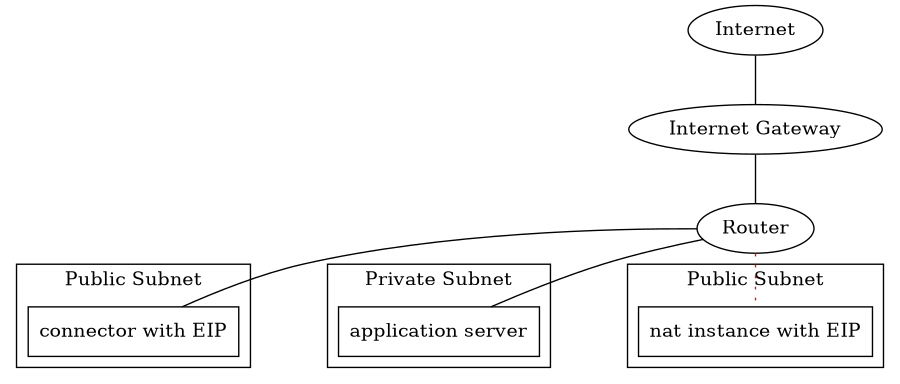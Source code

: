 //
// graphviz-dot-mode
//
// M-x compile
// C-c p
//

digraph aws {

size="6,6" /* inch */
edge[dir=none]
nodesep=1.0

i -> ig -> r
// r -> {c; as; nat}
r -> c
r -> as
r -> nat[style=dotted,weight=7,color=red]

i[shape = ellipse, label = "Internet"]
ig[shape = ellipse, label = "Internet Gateway"]
r[shape = ellipse, label = "Router"]

c[shape = box, label = "connector with EIP"]
as[shape = box, label = "application server"]
// node[shape=circle,style=filled,color=".7 .3 1.0"]
nat[shape = box, label = "nat instance with EIP"]

subgraph cluster_public_service {
	label="Public Subnet"
	c
}

subgraph cluster_private {
	label="Private Subnet"
	as
}

subgraph cluster_public_nat {
	label="Public Subnet"
	nat
}



// subgraph cluster_aws {
// 	label="aws"
// 	subgraph cluster_inter {
// 		label="publicSubnet"
// 		publicSubnet
// 	}
// 	privateSubnet
// }

// subgraph cluster_company {
// 	label="company"
// 	administrator
// 	developer
// }

// as -> { storage, database }
// todo : small label
// todo : label to the circle
// as -> storage
// as -> database[dir=back, color=red, label="back"]

// { rank = same; administrator developer }

}
